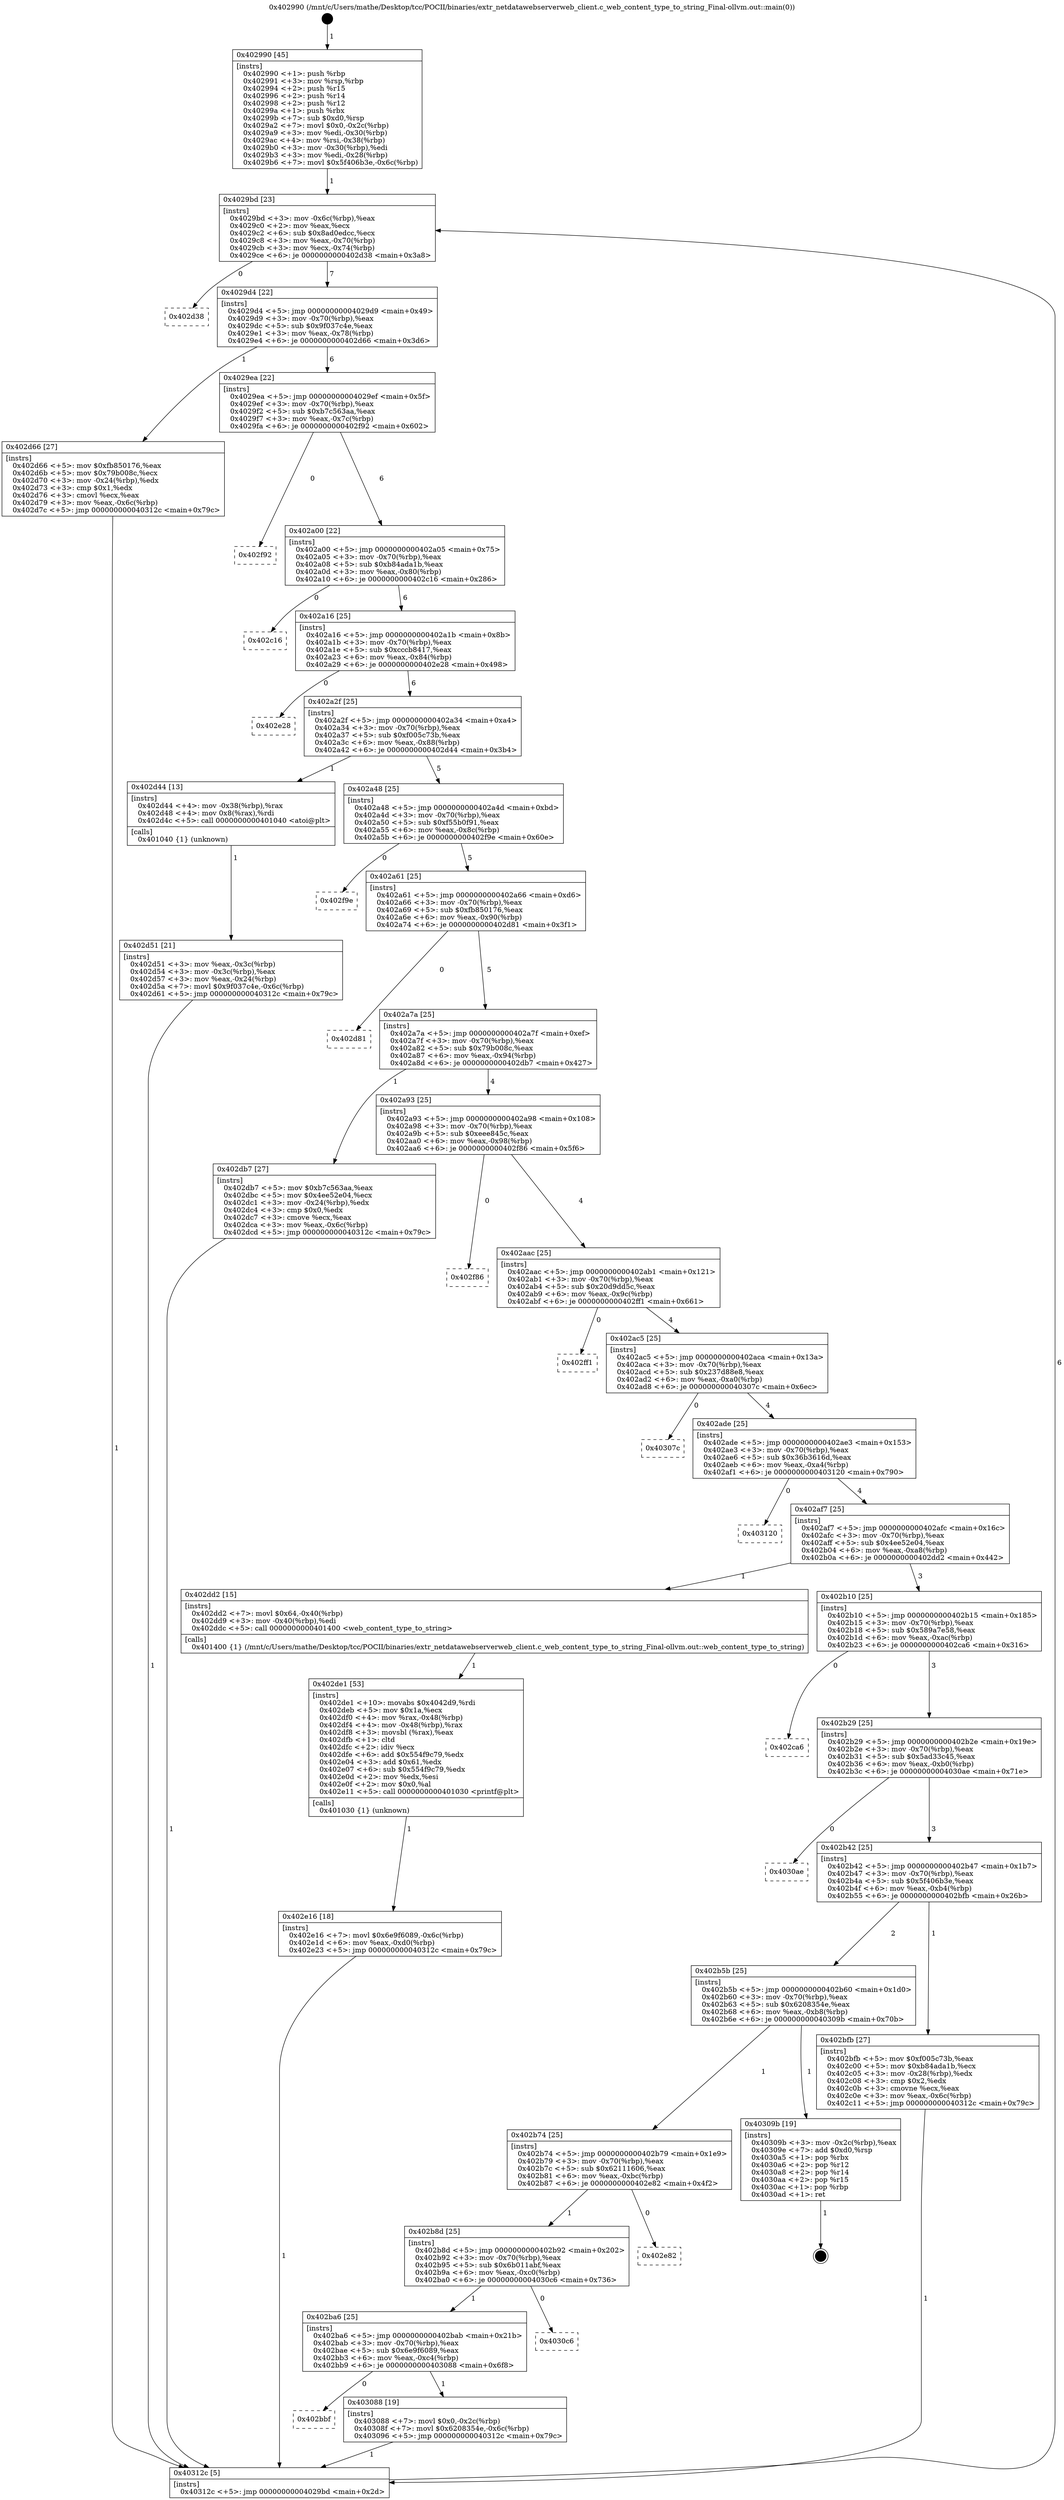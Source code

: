 digraph "0x402990" {
  label = "0x402990 (/mnt/c/Users/mathe/Desktop/tcc/POCII/binaries/extr_netdatawebserverweb_client.c_web_content_type_to_string_Final-ollvm.out::main(0))"
  labelloc = "t"
  node[shape=record]

  Entry [label="",width=0.3,height=0.3,shape=circle,fillcolor=black,style=filled]
  "0x4029bd" [label="{
     0x4029bd [23]\l
     | [instrs]\l
     &nbsp;&nbsp;0x4029bd \<+3\>: mov -0x6c(%rbp),%eax\l
     &nbsp;&nbsp;0x4029c0 \<+2\>: mov %eax,%ecx\l
     &nbsp;&nbsp;0x4029c2 \<+6\>: sub $0x8ad0edcc,%ecx\l
     &nbsp;&nbsp;0x4029c8 \<+3\>: mov %eax,-0x70(%rbp)\l
     &nbsp;&nbsp;0x4029cb \<+3\>: mov %ecx,-0x74(%rbp)\l
     &nbsp;&nbsp;0x4029ce \<+6\>: je 0000000000402d38 \<main+0x3a8\>\l
  }"]
  "0x402d38" [label="{
     0x402d38\l
  }", style=dashed]
  "0x4029d4" [label="{
     0x4029d4 [22]\l
     | [instrs]\l
     &nbsp;&nbsp;0x4029d4 \<+5\>: jmp 00000000004029d9 \<main+0x49\>\l
     &nbsp;&nbsp;0x4029d9 \<+3\>: mov -0x70(%rbp),%eax\l
     &nbsp;&nbsp;0x4029dc \<+5\>: sub $0x9f037c4e,%eax\l
     &nbsp;&nbsp;0x4029e1 \<+3\>: mov %eax,-0x78(%rbp)\l
     &nbsp;&nbsp;0x4029e4 \<+6\>: je 0000000000402d66 \<main+0x3d6\>\l
  }"]
  Exit [label="",width=0.3,height=0.3,shape=circle,fillcolor=black,style=filled,peripheries=2]
  "0x402d66" [label="{
     0x402d66 [27]\l
     | [instrs]\l
     &nbsp;&nbsp;0x402d66 \<+5\>: mov $0xfb850176,%eax\l
     &nbsp;&nbsp;0x402d6b \<+5\>: mov $0x79b008c,%ecx\l
     &nbsp;&nbsp;0x402d70 \<+3\>: mov -0x24(%rbp),%edx\l
     &nbsp;&nbsp;0x402d73 \<+3\>: cmp $0x1,%edx\l
     &nbsp;&nbsp;0x402d76 \<+3\>: cmovl %ecx,%eax\l
     &nbsp;&nbsp;0x402d79 \<+3\>: mov %eax,-0x6c(%rbp)\l
     &nbsp;&nbsp;0x402d7c \<+5\>: jmp 000000000040312c \<main+0x79c\>\l
  }"]
  "0x4029ea" [label="{
     0x4029ea [22]\l
     | [instrs]\l
     &nbsp;&nbsp;0x4029ea \<+5\>: jmp 00000000004029ef \<main+0x5f\>\l
     &nbsp;&nbsp;0x4029ef \<+3\>: mov -0x70(%rbp),%eax\l
     &nbsp;&nbsp;0x4029f2 \<+5\>: sub $0xb7c563aa,%eax\l
     &nbsp;&nbsp;0x4029f7 \<+3\>: mov %eax,-0x7c(%rbp)\l
     &nbsp;&nbsp;0x4029fa \<+6\>: je 0000000000402f92 \<main+0x602\>\l
  }"]
  "0x402bbf" [label="{
     0x402bbf\l
  }", style=dashed]
  "0x402f92" [label="{
     0x402f92\l
  }", style=dashed]
  "0x402a00" [label="{
     0x402a00 [22]\l
     | [instrs]\l
     &nbsp;&nbsp;0x402a00 \<+5\>: jmp 0000000000402a05 \<main+0x75\>\l
     &nbsp;&nbsp;0x402a05 \<+3\>: mov -0x70(%rbp),%eax\l
     &nbsp;&nbsp;0x402a08 \<+5\>: sub $0xb84ada1b,%eax\l
     &nbsp;&nbsp;0x402a0d \<+3\>: mov %eax,-0x80(%rbp)\l
     &nbsp;&nbsp;0x402a10 \<+6\>: je 0000000000402c16 \<main+0x286\>\l
  }"]
  "0x403088" [label="{
     0x403088 [19]\l
     | [instrs]\l
     &nbsp;&nbsp;0x403088 \<+7\>: movl $0x0,-0x2c(%rbp)\l
     &nbsp;&nbsp;0x40308f \<+7\>: movl $0x6208354e,-0x6c(%rbp)\l
     &nbsp;&nbsp;0x403096 \<+5\>: jmp 000000000040312c \<main+0x79c\>\l
  }"]
  "0x402c16" [label="{
     0x402c16\l
  }", style=dashed]
  "0x402a16" [label="{
     0x402a16 [25]\l
     | [instrs]\l
     &nbsp;&nbsp;0x402a16 \<+5\>: jmp 0000000000402a1b \<main+0x8b\>\l
     &nbsp;&nbsp;0x402a1b \<+3\>: mov -0x70(%rbp),%eax\l
     &nbsp;&nbsp;0x402a1e \<+5\>: sub $0xcccb8417,%eax\l
     &nbsp;&nbsp;0x402a23 \<+6\>: mov %eax,-0x84(%rbp)\l
     &nbsp;&nbsp;0x402a29 \<+6\>: je 0000000000402e28 \<main+0x498\>\l
  }"]
  "0x402ba6" [label="{
     0x402ba6 [25]\l
     | [instrs]\l
     &nbsp;&nbsp;0x402ba6 \<+5\>: jmp 0000000000402bab \<main+0x21b\>\l
     &nbsp;&nbsp;0x402bab \<+3\>: mov -0x70(%rbp),%eax\l
     &nbsp;&nbsp;0x402bae \<+5\>: sub $0x6e9f6089,%eax\l
     &nbsp;&nbsp;0x402bb3 \<+6\>: mov %eax,-0xc4(%rbp)\l
     &nbsp;&nbsp;0x402bb9 \<+6\>: je 0000000000403088 \<main+0x6f8\>\l
  }"]
  "0x402e28" [label="{
     0x402e28\l
  }", style=dashed]
  "0x402a2f" [label="{
     0x402a2f [25]\l
     | [instrs]\l
     &nbsp;&nbsp;0x402a2f \<+5\>: jmp 0000000000402a34 \<main+0xa4\>\l
     &nbsp;&nbsp;0x402a34 \<+3\>: mov -0x70(%rbp),%eax\l
     &nbsp;&nbsp;0x402a37 \<+5\>: sub $0xf005c73b,%eax\l
     &nbsp;&nbsp;0x402a3c \<+6\>: mov %eax,-0x88(%rbp)\l
     &nbsp;&nbsp;0x402a42 \<+6\>: je 0000000000402d44 \<main+0x3b4\>\l
  }"]
  "0x4030c6" [label="{
     0x4030c6\l
  }", style=dashed]
  "0x402d44" [label="{
     0x402d44 [13]\l
     | [instrs]\l
     &nbsp;&nbsp;0x402d44 \<+4\>: mov -0x38(%rbp),%rax\l
     &nbsp;&nbsp;0x402d48 \<+4\>: mov 0x8(%rax),%rdi\l
     &nbsp;&nbsp;0x402d4c \<+5\>: call 0000000000401040 \<atoi@plt\>\l
     | [calls]\l
     &nbsp;&nbsp;0x401040 \{1\} (unknown)\l
  }"]
  "0x402a48" [label="{
     0x402a48 [25]\l
     | [instrs]\l
     &nbsp;&nbsp;0x402a48 \<+5\>: jmp 0000000000402a4d \<main+0xbd\>\l
     &nbsp;&nbsp;0x402a4d \<+3\>: mov -0x70(%rbp),%eax\l
     &nbsp;&nbsp;0x402a50 \<+5\>: sub $0xf55b0f91,%eax\l
     &nbsp;&nbsp;0x402a55 \<+6\>: mov %eax,-0x8c(%rbp)\l
     &nbsp;&nbsp;0x402a5b \<+6\>: je 0000000000402f9e \<main+0x60e\>\l
  }"]
  "0x402b8d" [label="{
     0x402b8d [25]\l
     | [instrs]\l
     &nbsp;&nbsp;0x402b8d \<+5\>: jmp 0000000000402b92 \<main+0x202\>\l
     &nbsp;&nbsp;0x402b92 \<+3\>: mov -0x70(%rbp),%eax\l
     &nbsp;&nbsp;0x402b95 \<+5\>: sub $0x6b011abf,%eax\l
     &nbsp;&nbsp;0x402b9a \<+6\>: mov %eax,-0xc0(%rbp)\l
     &nbsp;&nbsp;0x402ba0 \<+6\>: je 00000000004030c6 \<main+0x736\>\l
  }"]
  "0x402f9e" [label="{
     0x402f9e\l
  }", style=dashed]
  "0x402a61" [label="{
     0x402a61 [25]\l
     | [instrs]\l
     &nbsp;&nbsp;0x402a61 \<+5\>: jmp 0000000000402a66 \<main+0xd6\>\l
     &nbsp;&nbsp;0x402a66 \<+3\>: mov -0x70(%rbp),%eax\l
     &nbsp;&nbsp;0x402a69 \<+5\>: sub $0xfb850176,%eax\l
     &nbsp;&nbsp;0x402a6e \<+6\>: mov %eax,-0x90(%rbp)\l
     &nbsp;&nbsp;0x402a74 \<+6\>: je 0000000000402d81 \<main+0x3f1\>\l
  }"]
  "0x402e82" [label="{
     0x402e82\l
  }", style=dashed]
  "0x402d81" [label="{
     0x402d81\l
  }", style=dashed]
  "0x402a7a" [label="{
     0x402a7a [25]\l
     | [instrs]\l
     &nbsp;&nbsp;0x402a7a \<+5\>: jmp 0000000000402a7f \<main+0xef\>\l
     &nbsp;&nbsp;0x402a7f \<+3\>: mov -0x70(%rbp),%eax\l
     &nbsp;&nbsp;0x402a82 \<+5\>: sub $0x79b008c,%eax\l
     &nbsp;&nbsp;0x402a87 \<+6\>: mov %eax,-0x94(%rbp)\l
     &nbsp;&nbsp;0x402a8d \<+6\>: je 0000000000402db7 \<main+0x427\>\l
  }"]
  "0x402b74" [label="{
     0x402b74 [25]\l
     | [instrs]\l
     &nbsp;&nbsp;0x402b74 \<+5\>: jmp 0000000000402b79 \<main+0x1e9\>\l
     &nbsp;&nbsp;0x402b79 \<+3\>: mov -0x70(%rbp),%eax\l
     &nbsp;&nbsp;0x402b7c \<+5\>: sub $0x62111606,%eax\l
     &nbsp;&nbsp;0x402b81 \<+6\>: mov %eax,-0xbc(%rbp)\l
     &nbsp;&nbsp;0x402b87 \<+6\>: je 0000000000402e82 \<main+0x4f2\>\l
  }"]
  "0x402db7" [label="{
     0x402db7 [27]\l
     | [instrs]\l
     &nbsp;&nbsp;0x402db7 \<+5\>: mov $0xb7c563aa,%eax\l
     &nbsp;&nbsp;0x402dbc \<+5\>: mov $0x4ee52e04,%ecx\l
     &nbsp;&nbsp;0x402dc1 \<+3\>: mov -0x24(%rbp),%edx\l
     &nbsp;&nbsp;0x402dc4 \<+3\>: cmp $0x0,%edx\l
     &nbsp;&nbsp;0x402dc7 \<+3\>: cmove %ecx,%eax\l
     &nbsp;&nbsp;0x402dca \<+3\>: mov %eax,-0x6c(%rbp)\l
     &nbsp;&nbsp;0x402dcd \<+5\>: jmp 000000000040312c \<main+0x79c\>\l
  }"]
  "0x402a93" [label="{
     0x402a93 [25]\l
     | [instrs]\l
     &nbsp;&nbsp;0x402a93 \<+5\>: jmp 0000000000402a98 \<main+0x108\>\l
     &nbsp;&nbsp;0x402a98 \<+3\>: mov -0x70(%rbp),%eax\l
     &nbsp;&nbsp;0x402a9b \<+5\>: sub $0xeee845c,%eax\l
     &nbsp;&nbsp;0x402aa0 \<+6\>: mov %eax,-0x98(%rbp)\l
     &nbsp;&nbsp;0x402aa6 \<+6\>: je 0000000000402f86 \<main+0x5f6\>\l
  }"]
  "0x40309b" [label="{
     0x40309b [19]\l
     | [instrs]\l
     &nbsp;&nbsp;0x40309b \<+3\>: mov -0x2c(%rbp),%eax\l
     &nbsp;&nbsp;0x40309e \<+7\>: add $0xd0,%rsp\l
     &nbsp;&nbsp;0x4030a5 \<+1\>: pop %rbx\l
     &nbsp;&nbsp;0x4030a6 \<+2\>: pop %r12\l
     &nbsp;&nbsp;0x4030a8 \<+2\>: pop %r14\l
     &nbsp;&nbsp;0x4030aa \<+2\>: pop %r15\l
     &nbsp;&nbsp;0x4030ac \<+1\>: pop %rbp\l
     &nbsp;&nbsp;0x4030ad \<+1\>: ret\l
  }"]
  "0x402f86" [label="{
     0x402f86\l
  }", style=dashed]
  "0x402aac" [label="{
     0x402aac [25]\l
     | [instrs]\l
     &nbsp;&nbsp;0x402aac \<+5\>: jmp 0000000000402ab1 \<main+0x121\>\l
     &nbsp;&nbsp;0x402ab1 \<+3\>: mov -0x70(%rbp),%eax\l
     &nbsp;&nbsp;0x402ab4 \<+5\>: sub $0x20d9dd5c,%eax\l
     &nbsp;&nbsp;0x402ab9 \<+6\>: mov %eax,-0x9c(%rbp)\l
     &nbsp;&nbsp;0x402abf \<+6\>: je 0000000000402ff1 \<main+0x661\>\l
  }"]
  "0x402e16" [label="{
     0x402e16 [18]\l
     | [instrs]\l
     &nbsp;&nbsp;0x402e16 \<+7\>: movl $0x6e9f6089,-0x6c(%rbp)\l
     &nbsp;&nbsp;0x402e1d \<+6\>: mov %eax,-0xd0(%rbp)\l
     &nbsp;&nbsp;0x402e23 \<+5\>: jmp 000000000040312c \<main+0x79c\>\l
  }"]
  "0x402ff1" [label="{
     0x402ff1\l
  }", style=dashed]
  "0x402ac5" [label="{
     0x402ac5 [25]\l
     | [instrs]\l
     &nbsp;&nbsp;0x402ac5 \<+5\>: jmp 0000000000402aca \<main+0x13a\>\l
     &nbsp;&nbsp;0x402aca \<+3\>: mov -0x70(%rbp),%eax\l
     &nbsp;&nbsp;0x402acd \<+5\>: sub $0x237d88e8,%eax\l
     &nbsp;&nbsp;0x402ad2 \<+6\>: mov %eax,-0xa0(%rbp)\l
     &nbsp;&nbsp;0x402ad8 \<+6\>: je 000000000040307c \<main+0x6ec\>\l
  }"]
  "0x402de1" [label="{
     0x402de1 [53]\l
     | [instrs]\l
     &nbsp;&nbsp;0x402de1 \<+10\>: movabs $0x4042d9,%rdi\l
     &nbsp;&nbsp;0x402deb \<+5\>: mov $0x1a,%ecx\l
     &nbsp;&nbsp;0x402df0 \<+4\>: mov %rax,-0x48(%rbp)\l
     &nbsp;&nbsp;0x402df4 \<+4\>: mov -0x48(%rbp),%rax\l
     &nbsp;&nbsp;0x402df8 \<+3\>: movsbl (%rax),%eax\l
     &nbsp;&nbsp;0x402dfb \<+1\>: cltd\l
     &nbsp;&nbsp;0x402dfc \<+2\>: idiv %ecx\l
     &nbsp;&nbsp;0x402dfe \<+6\>: add $0x554f9c79,%edx\l
     &nbsp;&nbsp;0x402e04 \<+3\>: add $0x61,%edx\l
     &nbsp;&nbsp;0x402e07 \<+6\>: sub $0x554f9c79,%edx\l
     &nbsp;&nbsp;0x402e0d \<+2\>: mov %edx,%esi\l
     &nbsp;&nbsp;0x402e0f \<+2\>: mov $0x0,%al\l
     &nbsp;&nbsp;0x402e11 \<+5\>: call 0000000000401030 \<printf@plt\>\l
     | [calls]\l
     &nbsp;&nbsp;0x401030 \{1\} (unknown)\l
  }"]
  "0x40307c" [label="{
     0x40307c\l
  }", style=dashed]
  "0x402ade" [label="{
     0x402ade [25]\l
     | [instrs]\l
     &nbsp;&nbsp;0x402ade \<+5\>: jmp 0000000000402ae3 \<main+0x153\>\l
     &nbsp;&nbsp;0x402ae3 \<+3\>: mov -0x70(%rbp),%eax\l
     &nbsp;&nbsp;0x402ae6 \<+5\>: sub $0x36b3616d,%eax\l
     &nbsp;&nbsp;0x402aeb \<+6\>: mov %eax,-0xa4(%rbp)\l
     &nbsp;&nbsp;0x402af1 \<+6\>: je 0000000000403120 \<main+0x790\>\l
  }"]
  "0x402d51" [label="{
     0x402d51 [21]\l
     | [instrs]\l
     &nbsp;&nbsp;0x402d51 \<+3\>: mov %eax,-0x3c(%rbp)\l
     &nbsp;&nbsp;0x402d54 \<+3\>: mov -0x3c(%rbp),%eax\l
     &nbsp;&nbsp;0x402d57 \<+3\>: mov %eax,-0x24(%rbp)\l
     &nbsp;&nbsp;0x402d5a \<+7\>: movl $0x9f037c4e,-0x6c(%rbp)\l
     &nbsp;&nbsp;0x402d61 \<+5\>: jmp 000000000040312c \<main+0x79c\>\l
  }"]
  "0x403120" [label="{
     0x403120\l
  }", style=dashed]
  "0x402af7" [label="{
     0x402af7 [25]\l
     | [instrs]\l
     &nbsp;&nbsp;0x402af7 \<+5\>: jmp 0000000000402afc \<main+0x16c\>\l
     &nbsp;&nbsp;0x402afc \<+3\>: mov -0x70(%rbp),%eax\l
     &nbsp;&nbsp;0x402aff \<+5\>: sub $0x4ee52e04,%eax\l
     &nbsp;&nbsp;0x402b04 \<+6\>: mov %eax,-0xa8(%rbp)\l
     &nbsp;&nbsp;0x402b0a \<+6\>: je 0000000000402dd2 \<main+0x442\>\l
  }"]
  "0x402990" [label="{
     0x402990 [45]\l
     | [instrs]\l
     &nbsp;&nbsp;0x402990 \<+1\>: push %rbp\l
     &nbsp;&nbsp;0x402991 \<+3\>: mov %rsp,%rbp\l
     &nbsp;&nbsp;0x402994 \<+2\>: push %r15\l
     &nbsp;&nbsp;0x402996 \<+2\>: push %r14\l
     &nbsp;&nbsp;0x402998 \<+2\>: push %r12\l
     &nbsp;&nbsp;0x40299a \<+1\>: push %rbx\l
     &nbsp;&nbsp;0x40299b \<+7\>: sub $0xd0,%rsp\l
     &nbsp;&nbsp;0x4029a2 \<+7\>: movl $0x0,-0x2c(%rbp)\l
     &nbsp;&nbsp;0x4029a9 \<+3\>: mov %edi,-0x30(%rbp)\l
     &nbsp;&nbsp;0x4029ac \<+4\>: mov %rsi,-0x38(%rbp)\l
     &nbsp;&nbsp;0x4029b0 \<+3\>: mov -0x30(%rbp),%edi\l
     &nbsp;&nbsp;0x4029b3 \<+3\>: mov %edi,-0x28(%rbp)\l
     &nbsp;&nbsp;0x4029b6 \<+7\>: movl $0x5f406b3e,-0x6c(%rbp)\l
  }"]
  "0x402dd2" [label="{
     0x402dd2 [15]\l
     | [instrs]\l
     &nbsp;&nbsp;0x402dd2 \<+7\>: movl $0x64,-0x40(%rbp)\l
     &nbsp;&nbsp;0x402dd9 \<+3\>: mov -0x40(%rbp),%edi\l
     &nbsp;&nbsp;0x402ddc \<+5\>: call 0000000000401400 \<web_content_type_to_string\>\l
     | [calls]\l
     &nbsp;&nbsp;0x401400 \{1\} (/mnt/c/Users/mathe/Desktop/tcc/POCII/binaries/extr_netdatawebserverweb_client.c_web_content_type_to_string_Final-ollvm.out::web_content_type_to_string)\l
  }"]
  "0x402b10" [label="{
     0x402b10 [25]\l
     | [instrs]\l
     &nbsp;&nbsp;0x402b10 \<+5\>: jmp 0000000000402b15 \<main+0x185\>\l
     &nbsp;&nbsp;0x402b15 \<+3\>: mov -0x70(%rbp),%eax\l
     &nbsp;&nbsp;0x402b18 \<+5\>: sub $0x589a7e58,%eax\l
     &nbsp;&nbsp;0x402b1d \<+6\>: mov %eax,-0xac(%rbp)\l
     &nbsp;&nbsp;0x402b23 \<+6\>: je 0000000000402ca6 \<main+0x316\>\l
  }"]
  "0x40312c" [label="{
     0x40312c [5]\l
     | [instrs]\l
     &nbsp;&nbsp;0x40312c \<+5\>: jmp 00000000004029bd \<main+0x2d\>\l
  }"]
  "0x402ca6" [label="{
     0x402ca6\l
  }", style=dashed]
  "0x402b29" [label="{
     0x402b29 [25]\l
     | [instrs]\l
     &nbsp;&nbsp;0x402b29 \<+5\>: jmp 0000000000402b2e \<main+0x19e\>\l
     &nbsp;&nbsp;0x402b2e \<+3\>: mov -0x70(%rbp),%eax\l
     &nbsp;&nbsp;0x402b31 \<+5\>: sub $0x5ad33c45,%eax\l
     &nbsp;&nbsp;0x402b36 \<+6\>: mov %eax,-0xb0(%rbp)\l
     &nbsp;&nbsp;0x402b3c \<+6\>: je 00000000004030ae \<main+0x71e\>\l
  }"]
  "0x402b5b" [label="{
     0x402b5b [25]\l
     | [instrs]\l
     &nbsp;&nbsp;0x402b5b \<+5\>: jmp 0000000000402b60 \<main+0x1d0\>\l
     &nbsp;&nbsp;0x402b60 \<+3\>: mov -0x70(%rbp),%eax\l
     &nbsp;&nbsp;0x402b63 \<+5\>: sub $0x6208354e,%eax\l
     &nbsp;&nbsp;0x402b68 \<+6\>: mov %eax,-0xb8(%rbp)\l
     &nbsp;&nbsp;0x402b6e \<+6\>: je 000000000040309b \<main+0x70b\>\l
  }"]
  "0x4030ae" [label="{
     0x4030ae\l
  }", style=dashed]
  "0x402b42" [label="{
     0x402b42 [25]\l
     | [instrs]\l
     &nbsp;&nbsp;0x402b42 \<+5\>: jmp 0000000000402b47 \<main+0x1b7\>\l
     &nbsp;&nbsp;0x402b47 \<+3\>: mov -0x70(%rbp),%eax\l
     &nbsp;&nbsp;0x402b4a \<+5\>: sub $0x5f406b3e,%eax\l
     &nbsp;&nbsp;0x402b4f \<+6\>: mov %eax,-0xb4(%rbp)\l
     &nbsp;&nbsp;0x402b55 \<+6\>: je 0000000000402bfb \<main+0x26b\>\l
  }"]
  "0x402bfb" [label="{
     0x402bfb [27]\l
     | [instrs]\l
     &nbsp;&nbsp;0x402bfb \<+5\>: mov $0xf005c73b,%eax\l
     &nbsp;&nbsp;0x402c00 \<+5\>: mov $0xb84ada1b,%ecx\l
     &nbsp;&nbsp;0x402c05 \<+3\>: mov -0x28(%rbp),%edx\l
     &nbsp;&nbsp;0x402c08 \<+3\>: cmp $0x2,%edx\l
     &nbsp;&nbsp;0x402c0b \<+3\>: cmovne %ecx,%eax\l
     &nbsp;&nbsp;0x402c0e \<+3\>: mov %eax,-0x6c(%rbp)\l
     &nbsp;&nbsp;0x402c11 \<+5\>: jmp 000000000040312c \<main+0x79c\>\l
  }"]
  Entry -> "0x402990" [label=" 1"]
  "0x4029bd" -> "0x402d38" [label=" 0"]
  "0x4029bd" -> "0x4029d4" [label=" 7"]
  "0x40309b" -> Exit [label=" 1"]
  "0x4029d4" -> "0x402d66" [label=" 1"]
  "0x4029d4" -> "0x4029ea" [label=" 6"]
  "0x403088" -> "0x40312c" [label=" 1"]
  "0x4029ea" -> "0x402f92" [label=" 0"]
  "0x4029ea" -> "0x402a00" [label=" 6"]
  "0x402ba6" -> "0x402bbf" [label=" 0"]
  "0x402a00" -> "0x402c16" [label=" 0"]
  "0x402a00" -> "0x402a16" [label=" 6"]
  "0x402ba6" -> "0x403088" [label=" 1"]
  "0x402a16" -> "0x402e28" [label=" 0"]
  "0x402a16" -> "0x402a2f" [label=" 6"]
  "0x402b8d" -> "0x402ba6" [label=" 1"]
  "0x402a2f" -> "0x402d44" [label=" 1"]
  "0x402a2f" -> "0x402a48" [label=" 5"]
  "0x402b8d" -> "0x4030c6" [label=" 0"]
  "0x402a48" -> "0x402f9e" [label=" 0"]
  "0x402a48" -> "0x402a61" [label=" 5"]
  "0x402b74" -> "0x402b8d" [label=" 1"]
  "0x402a61" -> "0x402d81" [label=" 0"]
  "0x402a61" -> "0x402a7a" [label=" 5"]
  "0x402b74" -> "0x402e82" [label=" 0"]
  "0x402a7a" -> "0x402db7" [label=" 1"]
  "0x402a7a" -> "0x402a93" [label=" 4"]
  "0x402b5b" -> "0x402b74" [label=" 1"]
  "0x402a93" -> "0x402f86" [label=" 0"]
  "0x402a93" -> "0x402aac" [label=" 4"]
  "0x402b5b" -> "0x40309b" [label=" 1"]
  "0x402aac" -> "0x402ff1" [label=" 0"]
  "0x402aac" -> "0x402ac5" [label=" 4"]
  "0x402e16" -> "0x40312c" [label=" 1"]
  "0x402ac5" -> "0x40307c" [label=" 0"]
  "0x402ac5" -> "0x402ade" [label=" 4"]
  "0x402de1" -> "0x402e16" [label=" 1"]
  "0x402ade" -> "0x403120" [label=" 0"]
  "0x402ade" -> "0x402af7" [label=" 4"]
  "0x402dd2" -> "0x402de1" [label=" 1"]
  "0x402af7" -> "0x402dd2" [label=" 1"]
  "0x402af7" -> "0x402b10" [label=" 3"]
  "0x402db7" -> "0x40312c" [label=" 1"]
  "0x402b10" -> "0x402ca6" [label=" 0"]
  "0x402b10" -> "0x402b29" [label=" 3"]
  "0x402d66" -> "0x40312c" [label=" 1"]
  "0x402b29" -> "0x4030ae" [label=" 0"]
  "0x402b29" -> "0x402b42" [label=" 3"]
  "0x402d51" -> "0x40312c" [label=" 1"]
  "0x402b42" -> "0x402bfb" [label=" 1"]
  "0x402b42" -> "0x402b5b" [label=" 2"]
  "0x402bfb" -> "0x40312c" [label=" 1"]
  "0x402990" -> "0x4029bd" [label=" 1"]
  "0x40312c" -> "0x4029bd" [label=" 6"]
  "0x402d44" -> "0x402d51" [label=" 1"]
}
